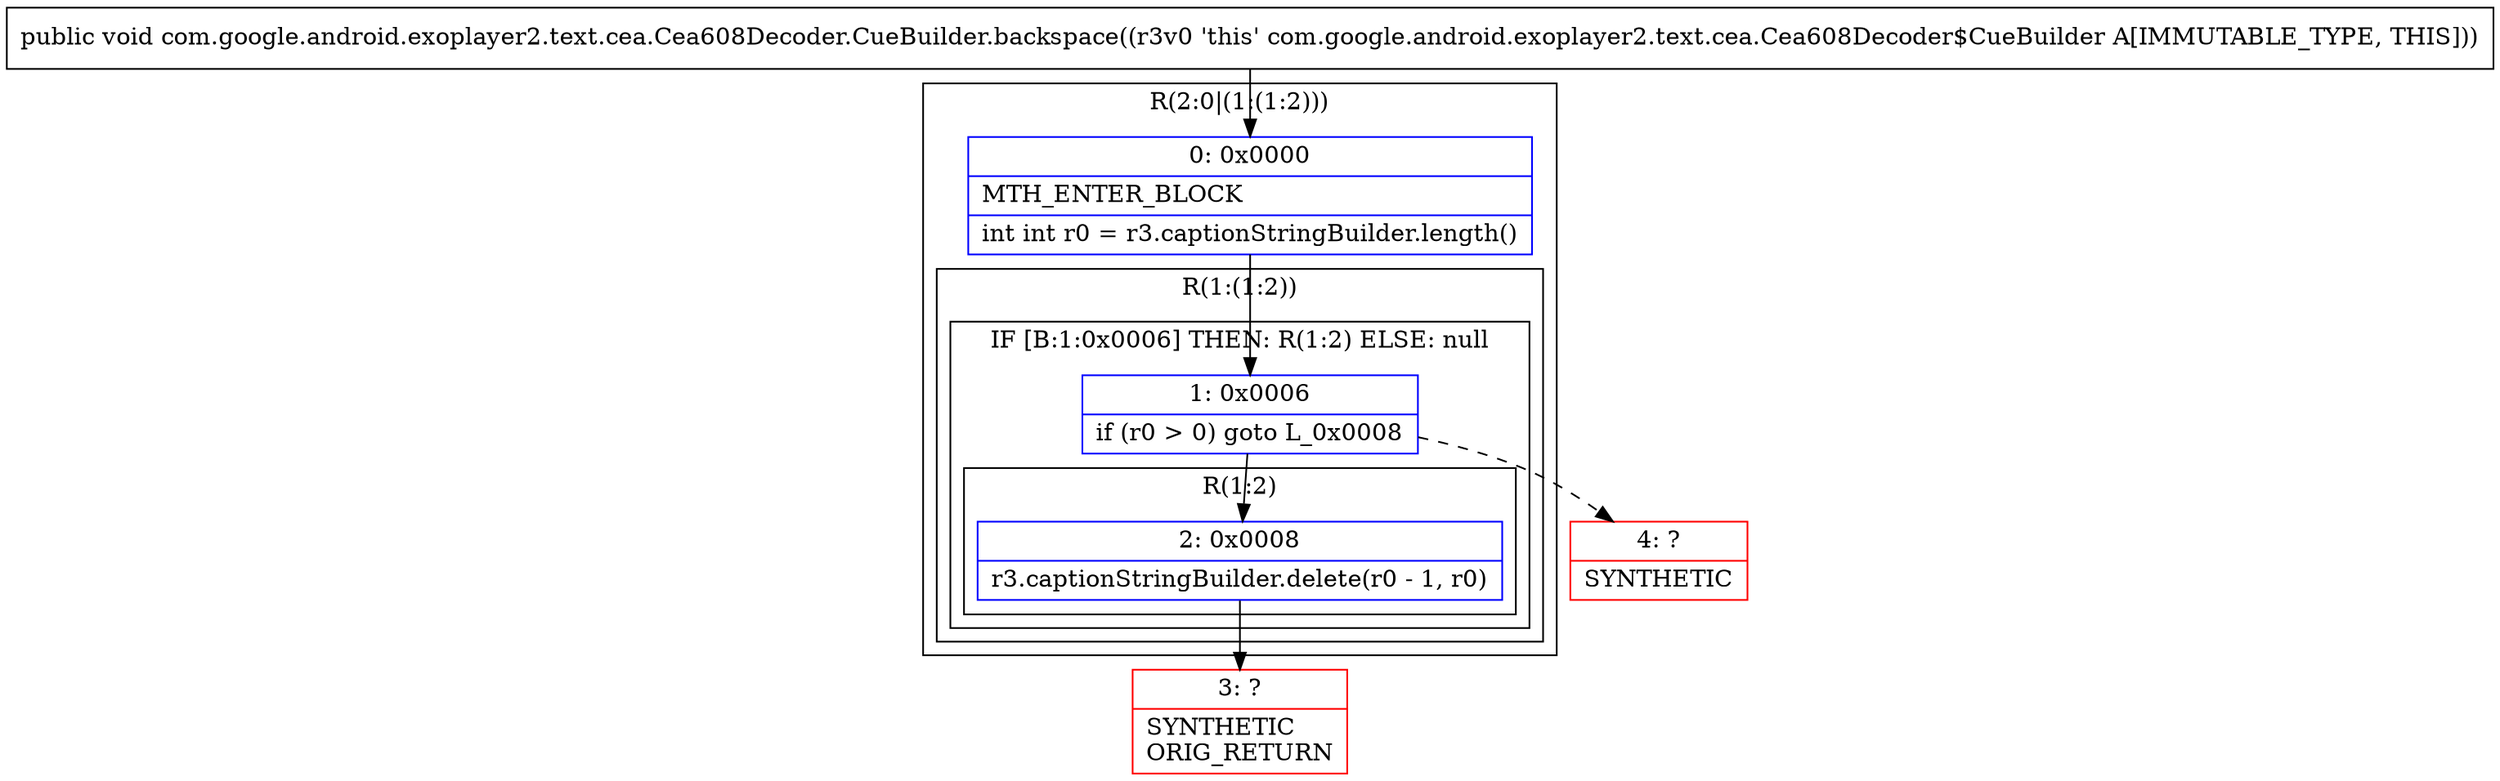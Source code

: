 digraph "CFG forcom.google.android.exoplayer2.text.cea.Cea608Decoder.CueBuilder.backspace()V" {
subgraph cluster_Region_1535579008 {
label = "R(2:0|(1:(1:2)))";
node [shape=record,color=blue];
Node_0 [shape=record,label="{0\:\ 0x0000|MTH_ENTER_BLOCK\l|int int r0 = r3.captionStringBuilder.length()\l}"];
subgraph cluster_Region_1929615409 {
label = "R(1:(1:2))";
node [shape=record,color=blue];
subgraph cluster_IfRegion_2091305951 {
label = "IF [B:1:0x0006] THEN: R(1:2) ELSE: null";
node [shape=record,color=blue];
Node_1 [shape=record,label="{1\:\ 0x0006|if (r0 \> 0) goto L_0x0008\l}"];
subgraph cluster_Region_878007635 {
label = "R(1:2)";
node [shape=record,color=blue];
Node_2 [shape=record,label="{2\:\ 0x0008|r3.captionStringBuilder.delete(r0 \- 1, r0)\l}"];
}
}
}
}
Node_3 [shape=record,color=red,label="{3\:\ ?|SYNTHETIC\lORIG_RETURN\l}"];
Node_4 [shape=record,color=red,label="{4\:\ ?|SYNTHETIC\l}"];
MethodNode[shape=record,label="{public void com.google.android.exoplayer2.text.cea.Cea608Decoder.CueBuilder.backspace((r3v0 'this' com.google.android.exoplayer2.text.cea.Cea608Decoder$CueBuilder A[IMMUTABLE_TYPE, THIS])) }"];
MethodNode -> Node_0;
Node_0 -> Node_1;
Node_1 -> Node_2;
Node_1 -> Node_4[style=dashed];
Node_2 -> Node_3;
}


